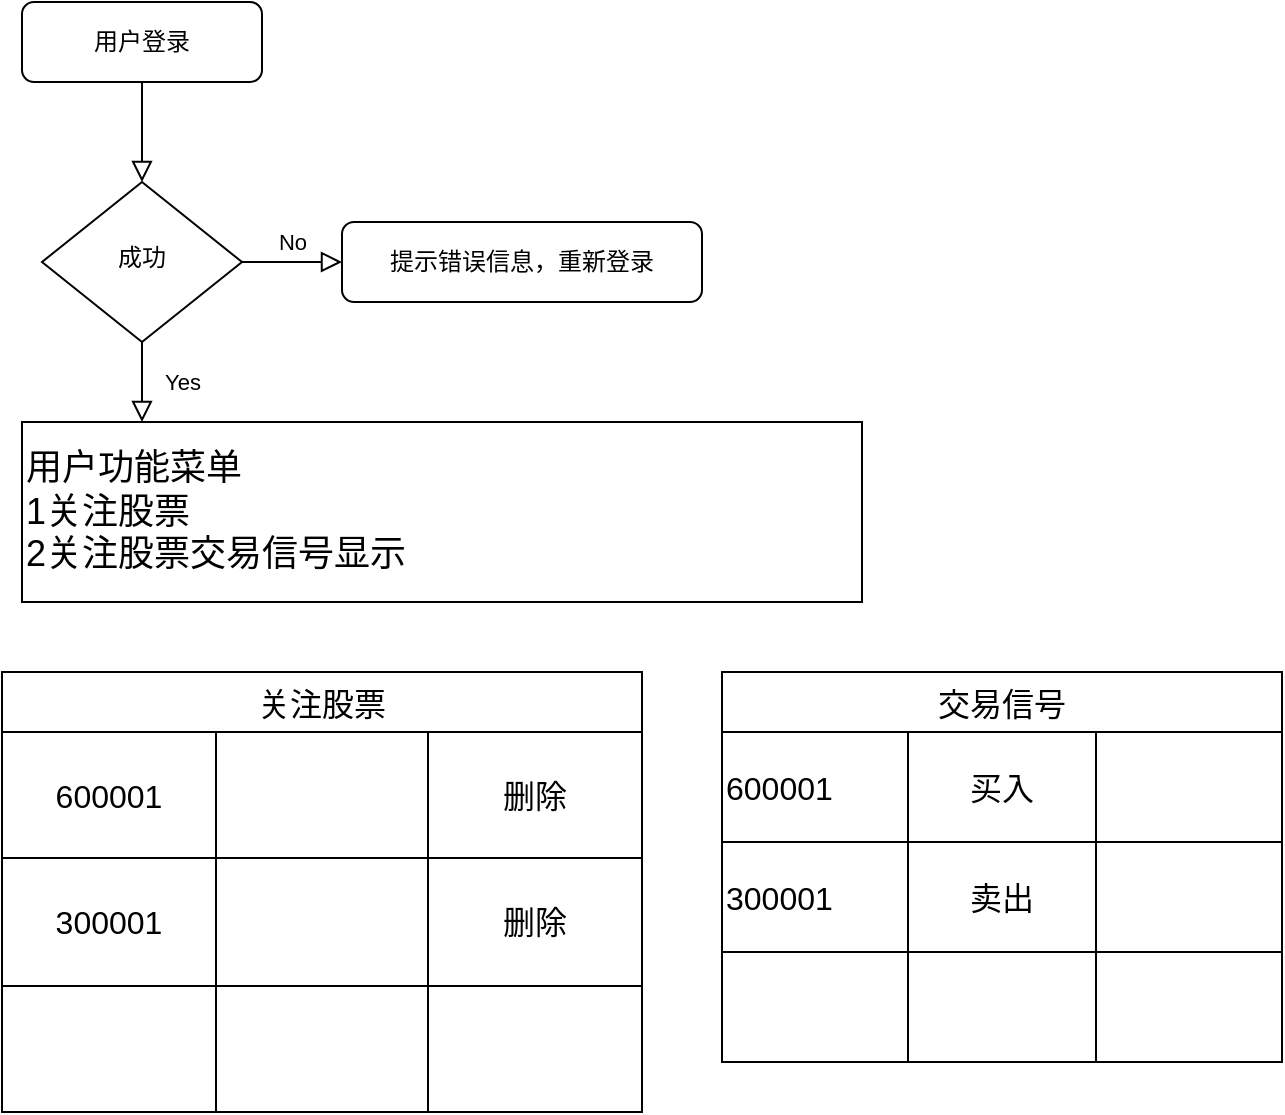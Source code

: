 <mxfile version="21.2.8" type="device">
  <diagram id="C5RBs43oDa-KdzZeNtuy" name="Page-1">
    <mxGraphModel dx="1098" dy="988" grid="1" gridSize="10" guides="1" tooltips="1" connect="1" arrows="1" fold="1" page="1" pageScale="1" pageWidth="827" pageHeight="1169" math="0" shadow="0">
      <root>
        <mxCell id="WIyWlLk6GJQsqaUBKTNV-0" />
        <mxCell id="WIyWlLk6GJQsqaUBKTNV-1" parent="WIyWlLk6GJQsqaUBKTNV-0" />
        <mxCell id="WIyWlLk6GJQsqaUBKTNV-2" value="" style="rounded=0;html=1;jettySize=auto;orthogonalLoop=1;fontSize=11;endArrow=block;endFill=0;endSize=8;strokeWidth=1;shadow=0;labelBackgroundColor=none;edgeStyle=orthogonalEdgeStyle;" parent="WIyWlLk6GJQsqaUBKTNV-1" source="WIyWlLk6GJQsqaUBKTNV-3" target="WIyWlLk6GJQsqaUBKTNV-6" edge="1">
          <mxGeometry relative="1" as="geometry" />
        </mxCell>
        <mxCell id="WIyWlLk6GJQsqaUBKTNV-3" value="用户登录" style="rounded=1;whiteSpace=wrap;html=1;fontSize=12;glass=0;strokeWidth=1;shadow=0;" parent="WIyWlLk6GJQsqaUBKTNV-1" vertex="1">
          <mxGeometry x="160" y="80" width="120" height="40" as="geometry" />
        </mxCell>
        <mxCell id="WIyWlLk6GJQsqaUBKTNV-4" value="Yes" style="rounded=0;html=1;jettySize=auto;orthogonalLoop=1;fontSize=11;endArrow=block;endFill=0;endSize=8;strokeWidth=1;shadow=0;labelBackgroundColor=none;edgeStyle=orthogonalEdgeStyle;" parent="WIyWlLk6GJQsqaUBKTNV-1" source="WIyWlLk6GJQsqaUBKTNV-6" edge="1">
          <mxGeometry y="20" relative="1" as="geometry">
            <mxPoint as="offset" />
            <mxPoint x="220" y="290" as="targetPoint" />
          </mxGeometry>
        </mxCell>
        <mxCell id="WIyWlLk6GJQsqaUBKTNV-5" value="No" style="edgeStyle=orthogonalEdgeStyle;rounded=0;html=1;jettySize=auto;orthogonalLoop=1;fontSize=11;endArrow=block;endFill=0;endSize=8;strokeWidth=1;shadow=0;labelBackgroundColor=none;" parent="WIyWlLk6GJQsqaUBKTNV-1" source="WIyWlLk6GJQsqaUBKTNV-6" target="WIyWlLk6GJQsqaUBKTNV-7" edge="1">
          <mxGeometry y="10" relative="1" as="geometry">
            <mxPoint as="offset" />
          </mxGeometry>
        </mxCell>
        <mxCell id="WIyWlLk6GJQsqaUBKTNV-6" value="成功" style="rhombus;whiteSpace=wrap;html=1;shadow=0;fontFamily=Helvetica;fontSize=12;align=center;strokeWidth=1;spacing=6;spacingTop=-4;" parent="WIyWlLk6GJQsqaUBKTNV-1" vertex="1">
          <mxGeometry x="170" y="170" width="100" height="80" as="geometry" />
        </mxCell>
        <mxCell id="WIyWlLk6GJQsqaUBKTNV-7" value="提示错误信息，重新登录" style="rounded=1;whiteSpace=wrap;html=1;fontSize=12;glass=0;strokeWidth=1;shadow=0;" parent="WIyWlLk6GJQsqaUBKTNV-1" vertex="1">
          <mxGeometry x="320" y="190" width="180" height="40" as="geometry" />
        </mxCell>
        <mxCell id="3LG1ScytTN7EOjG7pWpv-2" value="&lt;font style=&quot;font-size: 18px;&quot;&gt;用户功能菜单&lt;br&gt;1关注股票&lt;br&gt;2关注股票交易信号显示&lt;/font&gt;" style="rounded=0;whiteSpace=wrap;html=1;align=left;" vertex="1" parent="WIyWlLk6GJQsqaUBKTNV-1">
          <mxGeometry x="160" y="290" width="420" height="90" as="geometry" />
        </mxCell>
        <mxCell id="3LG1ScytTN7EOjG7pWpv-6" value="关注股票" style="shape=table;startSize=30;container=1;collapsible=0;childLayout=tableLayout;strokeColor=default;fontSize=16;" vertex="1" parent="WIyWlLk6GJQsqaUBKTNV-1">
          <mxGeometry x="150" y="415" width="320" height="220" as="geometry" />
        </mxCell>
        <mxCell id="3LG1ScytTN7EOjG7pWpv-7" value="" style="shape=tableRow;horizontal=0;startSize=0;swimlaneHead=0;swimlaneBody=0;strokeColor=inherit;top=0;left=0;bottom=0;right=0;collapsible=0;dropTarget=0;fillColor=none;points=[[0,0.5],[1,0.5]];portConstraint=eastwest;fontSize=16;" vertex="1" parent="3LG1ScytTN7EOjG7pWpv-6">
          <mxGeometry y="30" width="320" height="63" as="geometry" />
        </mxCell>
        <mxCell id="3LG1ScytTN7EOjG7pWpv-8" value="600001" style="shape=partialRectangle;html=1;whiteSpace=wrap;connectable=0;strokeColor=inherit;overflow=hidden;fillColor=none;top=0;left=0;bottom=0;right=0;pointerEvents=1;fontSize=16;" vertex="1" parent="3LG1ScytTN7EOjG7pWpv-7">
          <mxGeometry width="107" height="63" as="geometry">
            <mxRectangle width="107" height="63" as="alternateBounds" />
          </mxGeometry>
        </mxCell>
        <mxCell id="3LG1ScytTN7EOjG7pWpv-9" value="" style="shape=partialRectangle;html=1;whiteSpace=wrap;connectable=0;strokeColor=inherit;overflow=hidden;fillColor=none;top=0;left=0;bottom=0;right=0;pointerEvents=1;fontSize=16;" vertex="1" parent="3LG1ScytTN7EOjG7pWpv-7">
          <mxGeometry x="107" width="106" height="63" as="geometry">
            <mxRectangle width="106" height="63" as="alternateBounds" />
          </mxGeometry>
        </mxCell>
        <mxCell id="3LG1ScytTN7EOjG7pWpv-10" value="删除" style="shape=partialRectangle;html=1;whiteSpace=wrap;connectable=0;strokeColor=inherit;overflow=hidden;fillColor=none;top=0;left=0;bottom=0;right=0;pointerEvents=1;fontSize=16;" vertex="1" parent="3LG1ScytTN7EOjG7pWpv-7">
          <mxGeometry x="213" width="107" height="63" as="geometry">
            <mxRectangle width="107" height="63" as="alternateBounds" />
          </mxGeometry>
        </mxCell>
        <mxCell id="3LG1ScytTN7EOjG7pWpv-11" value="" style="shape=tableRow;horizontal=0;startSize=0;swimlaneHead=0;swimlaneBody=0;strokeColor=inherit;top=0;left=0;bottom=0;right=0;collapsible=0;dropTarget=0;fillColor=none;points=[[0,0.5],[1,0.5]];portConstraint=eastwest;fontSize=16;" vertex="1" parent="3LG1ScytTN7EOjG7pWpv-6">
          <mxGeometry y="93" width="320" height="64" as="geometry" />
        </mxCell>
        <mxCell id="3LG1ScytTN7EOjG7pWpv-12" value="300001" style="shape=partialRectangle;html=1;whiteSpace=wrap;connectable=0;strokeColor=inherit;overflow=hidden;fillColor=none;top=0;left=0;bottom=0;right=0;pointerEvents=1;fontSize=16;" vertex="1" parent="3LG1ScytTN7EOjG7pWpv-11">
          <mxGeometry width="107" height="64" as="geometry">
            <mxRectangle width="107" height="64" as="alternateBounds" />
          </mxGeometry>
        </mxCell>
        <mxCell id="3LG1ScytTN7EOjG7pWpv-13" value="" style="shape=partialRectangle;html=1;whiteSpace=wrap;connectable=0;strokeColor=inherit;overflow=hidden;fillColor=none;top=0;left=0;bottom=0;right=0;pointerEvents=1;fontSize=16;" vertex="1" parent="3LG1ScytTN7EOjG7pWpv-11">
          <mxGeometry x="107" width="106" height="64" as="geometry">
            <mxRectangle width="106" height="64" as="alternateBounds" />
          </mxGeometry>
        </mxCell>
        <mxCell id="3LG1ScytTN7EOjG7pWpv-14" value="删除" style="shape=partialRectangle;html=1;whiteSpace=wrap;connectable=0;strokeColor=inherit;overflow=hidden;fillColor=none;top=0;left=0;bottom=0;right=0;pointerEvents=1;fontSize=16;" vertex="1" parent="3LG1ScytTN7EOjG7pWpv-11">
          <mxGeometry x="213" width="107" height="64" as="geometry">
            <mxRectangle width="107" height="64" as="alternateBounds" />
          </mxGeometry>
        </mxCell>
        <mxCell id="3LG1ScytTN7EOjG7pWpv-15" value="" style="shape=tableRow;horizontal=0;startSize=0;swimlaneHead=0;swimlaneBody=0;strokeColor=inherit;top=0;left=0;bottom=0;right=0;collapsible=0;dropTarget=0;fillColor=none;points=[[0,0.5],[1,0.5]];portConstraint=eastwest;fontSize=16;" vertex="1" parent="3LG1ScytTN7EOjG7pWpv-6">
          <mxGeometry y="157" width="320" height="63" as="geometry" />
        </mxCell>
        <mxCell id="3LG1ScytTN7EOjG7pWpv-16" value="" style="shape=partialRectangle;html=1;whiteSpace=wrap;connectable=0;strokeColor=inherit;overflow=hidden;fillColor=none;top=0;left=0;bottom=0;right=0;pointerEvents=1;fontSize=16;" vertex="1" parent="3LG1ScytTN7EOjG7pWpv-15">
          <mxGeometry width="107" height="63" as="geometry">
            <mxRectangle width="107" height="63" as="alternateBounds" />
          </mxGeometry>
        </mxCell>
        <mxCell id="3LG1ScytTN7EOjG7pWpv-17" value="" style="shape=partialRectangle;html=1;whiteSpace=wrap;connectable=0;strokeColor=inherit;overflow=hidden;fillColor=none;top=0;left=0;bottom=0;right=0;pointerEvents=1;fontSize=16;" vertex="1" parent="3LG1ScytTN7EOjG7pWpv-15">
          <mxGeometry x="107" width="106" height="63" as="geometry">
            <mxRectangle width="106" height="63" as="alternateBounds" />
          </mxGeometry>
        </mxCell>
        <mxCell id="3LG1ScytTN7EOjG7pWpv-18" value="" style="shape=partialRectangle;html=1;whiteSpace=wrap;connectable=0;strokeColor=inherit;overflow=hidden;fillColor=none;top=0;left=0;bottom=0;right=0;pointerEvents=1;fontSize=16;" vertex="1" parent="3LG1ScytTN7EOjG7pWpv-15">
          <mxGeometry x="213" width="107" height="63" as="geometry">
            <mxRectangle width="107" height="63" as="alternateBounds" />
          </mxGeometry>
        </mxCell>
        <mxCell id="3LG1ScytTN7EOjG7pWpv-19" value="交易信号" style="shape=table;startSize=30;container=1;collapsible=0;childLayout=tableLayout;strokeColor=default;fontSize=16;" vertex="1" parent="WIyWlLk6GJQsqaUBKTNV-1">
          <mxGeometry x="510" y="415" width="280" height="195" as="geometry" />
        </mxCell>
        <mxCell id="3LG1ScytTN7EOjG7pWpv-20" value="" style="shape=tableRow;horizontal=0;startSize=0;swimlaneHead=0;swimlaneBody=0;strokeColor=inherit;top=0;left=0;bottom=0;right=0;collapsible=0;dropTarget=0;fillColor=none;points=[[0,0.5],[1,0.5]];portConstraint=eastwest;fontSize=16;" vertex="1" parent="3LG1ScytTN7EOjG7pWpv-19">
          <mxGeometry y="30" width="280" height="55" as="geometry" />
        </mxCell>
        <mxCell id="3LG1ScytTN7EOjG7pWpv-21" value="600001&lt;span style=&quot;white-space: pre;&quot;&gt;	&lt;/span&gt;" style="shape=partialRectangle;html=1;whiteSpace=wrap;connectable=0;strokeColor=inherit;overflow=hidden;fillColor=none;top=0;left=0;bottom=0;right=0;pointerEvents=1;fontSize=16;align=left;" vertex="1" parent="3LG1ScytTN7EOjG7pWpv-20">
          <mxGeometry width="93" height="55" as="geometry">
            <mxRectangle width="93" height="55" as="alternateBounds" />
          </mxGeometry>
        </mxCell>
        <mxCell id="3LG1ScytTN7EOjG7pWpv-22" value="买入" style="shape=partialRectangle;html=1;whiteSpace=wrap;connectable=0;strokeColor=inherit;overflow=hidden;fillColor=none;top=0;left=0;bottom=0;right=0;pointerEvents=1;fontSize=16;" vertex="1" parent="3LG1ScytTN7EOjG7pWpv-20">
          <mxGeometry x="93" width="94" height="55" as="geometry">
            <mxRectangle width="94" height="55" as="alternateBounds" />
          </mxGeometry>
        </mxCell>
        <mxCell id="3LG1ScytTN7EOjG7pWpv-23" value="" style="shape=partialRectangle;html=1;whiteSpace=wrap;connectable=0;strokeColor=inherit;overflow=hidden;fillColor=none;top=0;left=0;bottom=0;right=0;pointerEvents=1;fontSize=16;" vertex="1" parent="3LG1ScytTN7EOjG7pWpv-20">
          <mxGeometry x="187" width="93" height="55" as="geometry">
            <mxRectangle width="93" height="55" as="alternateBounds" />
          </mxGeometry>
        </mxCell>
        <mxCell id="3LG1ScytTN7EOjG7pWpv-24" value="" style="shape=tableRow;horizontal=0;startSize=0;swimlaneHead=0;swimlaneBody=0;strokeColor=inherit;top=0;left=0;bottom=0;right=0;collapsible=0;dropTarget=0;fillColor=none;points=[[0,0.5],[1,0.5]];portConstraint=eastwest;fontSize=16;" vertex="1" parent="3LG1ScytTN7EOjG7pWpv-19">
          <mxGeometry y="85" width="280" height="55" as="geometry" />
        </mxCell>
        <mxCell id="3LG1ScytTN7EOjG7pWpv-25" value="300001" style="shape=partialRectangle;html=1;whiteSpace=wrap;connectable=0;strokeColor=inherit;overflow=hidden;fillColor=none;top=0;left=0;bottom=0;right=0;pointerEvents=1;fontSize=16;align=left;" vertex="1" parent="3LG1ScytTN7EOjG7pWpv-24">
          <mxGeometry width="93" height="55" as="geometry">
            <mxRectangle width="93" height="55" as="alternateBounds" />
          </mxGeometry>
        </mxCell>
        <mxCell id="3LG1ScytTN7EOjG7pWpv-26" value="卖出" style="shape=partialRectangle;html=1;whiteSpace=wrap;connectable=0;strokeColor=inherit;overflow=hidden;fillColor=none;top=0;left=0;bottom=0;right=0;pointerEvents=1;fontSize=16;" vertex="1" parent="3LG1ScytTN7EOjG7pWpv-24">
          <mxGeometry x="93" width="94" height="55" as="geometry">
            <mxRectangle width="94" height="55" as="alternateBounds" />
          </mxGeometry>
        </mxCell>
        <mxCell id="3LG1ScytTN7EOjG7pWpv-27" value="" style="shape=partialRectangle;html=1;whiteSpace=wrap;connectable=0;strokeColor=inherit;overflow=hidden;fillColor=none;top=0;left=0;bottom=0;right=0;pointerEvents=1;fontSize=16;" vertex="1" parent="3LG1ScytTN7EOjG7pWpv-24">
          <mxGeometry x="187" width="93" height="55" as="geometry">
            <mxRectangle width="93" height="55" as="alternateBounds" />
          </mxGeometry>
        </mxCell>
        <mxCell id="3LG1ScytTN7EOjG7pWpv-28" value="" style="shape=tableRow;horizontal=0;startSize=0;swimlaneHead=0;swimlaneBody=0;strokeColor=inherit;top=0;left=0;bottom=0;right=0;collapsible=0;dropTarget=0;fillColor=none;points=[[0,0.5],[1,0.5]];portConstraint=eastwest;fontSize=16;" vertex="1" parent="3LG1ScytTN7EOjG7pWpv-19">
          <mxGeometry y="140" width="280" height="55" as="geometry" />
        </mxCell>
        <mxCell id="3LG1ScytTN7EOjG7pWpv-29" value="" style="shape=partialRectangle;html=1;whiteSpace=wrap;connectable=0;strokeColor=inherit;overflow=hidden;fillColor=none;top=0;left=0;bottom=0;right=0;pointerEvents=1;fontSize=16;" vertex="1" parent="3LG1ScytTN7EOjG7pWpv-28">
          <mxGeometry width="93" height="55" as="geometry">
            <mxRectangle width="93" height="55" as="alternateBounds" />
          </mxGeometry>
        </mxCell>
        <mxCell id="3LG1ScytTN7EOjG7pWpv-30" value="" style="shape=partialRectangle;html=1;whiteSpace=wrap;connectable=0;strokeColor=inherit;overflow=hidden;fillColor=none;top=0;left=0;bottom=0;right=0;pointerEvents=1;fontSize=16;" vertex="1" parent="3LG1ScytTN7EOjG7pWpv-28">
          <mxGeometry x="93" width="94" height="55" as="geometry">
            <mxRectangle width="94" height="55" as="alternateBounds" />
          </mxGeometry>
        </mxCell>
        <mxCell id="3LG1ScytTN7EOjG7pWpv-31" value="" style="shape=partialRectangle;html=1;whiteSpace=wrap;connectable=0;strokeColor=inherit;overflow=hidden;fillColor=none;top=0;left=0;bottom=0;right=0;pointerEvents=1;fontSize=16;" vertex="1" parent="3LG1ScytTN7EOjG7pWpv-28">
          <mxGeometry x="187" width="93" height="55" as="geometry">
            <mxRectangle width="93" height="55" as="alternateBounds" />
          </mxGeometry>
        </mxCell>
      </root>
    </mxGraphModel>
  </diagram>
</mxfile>
